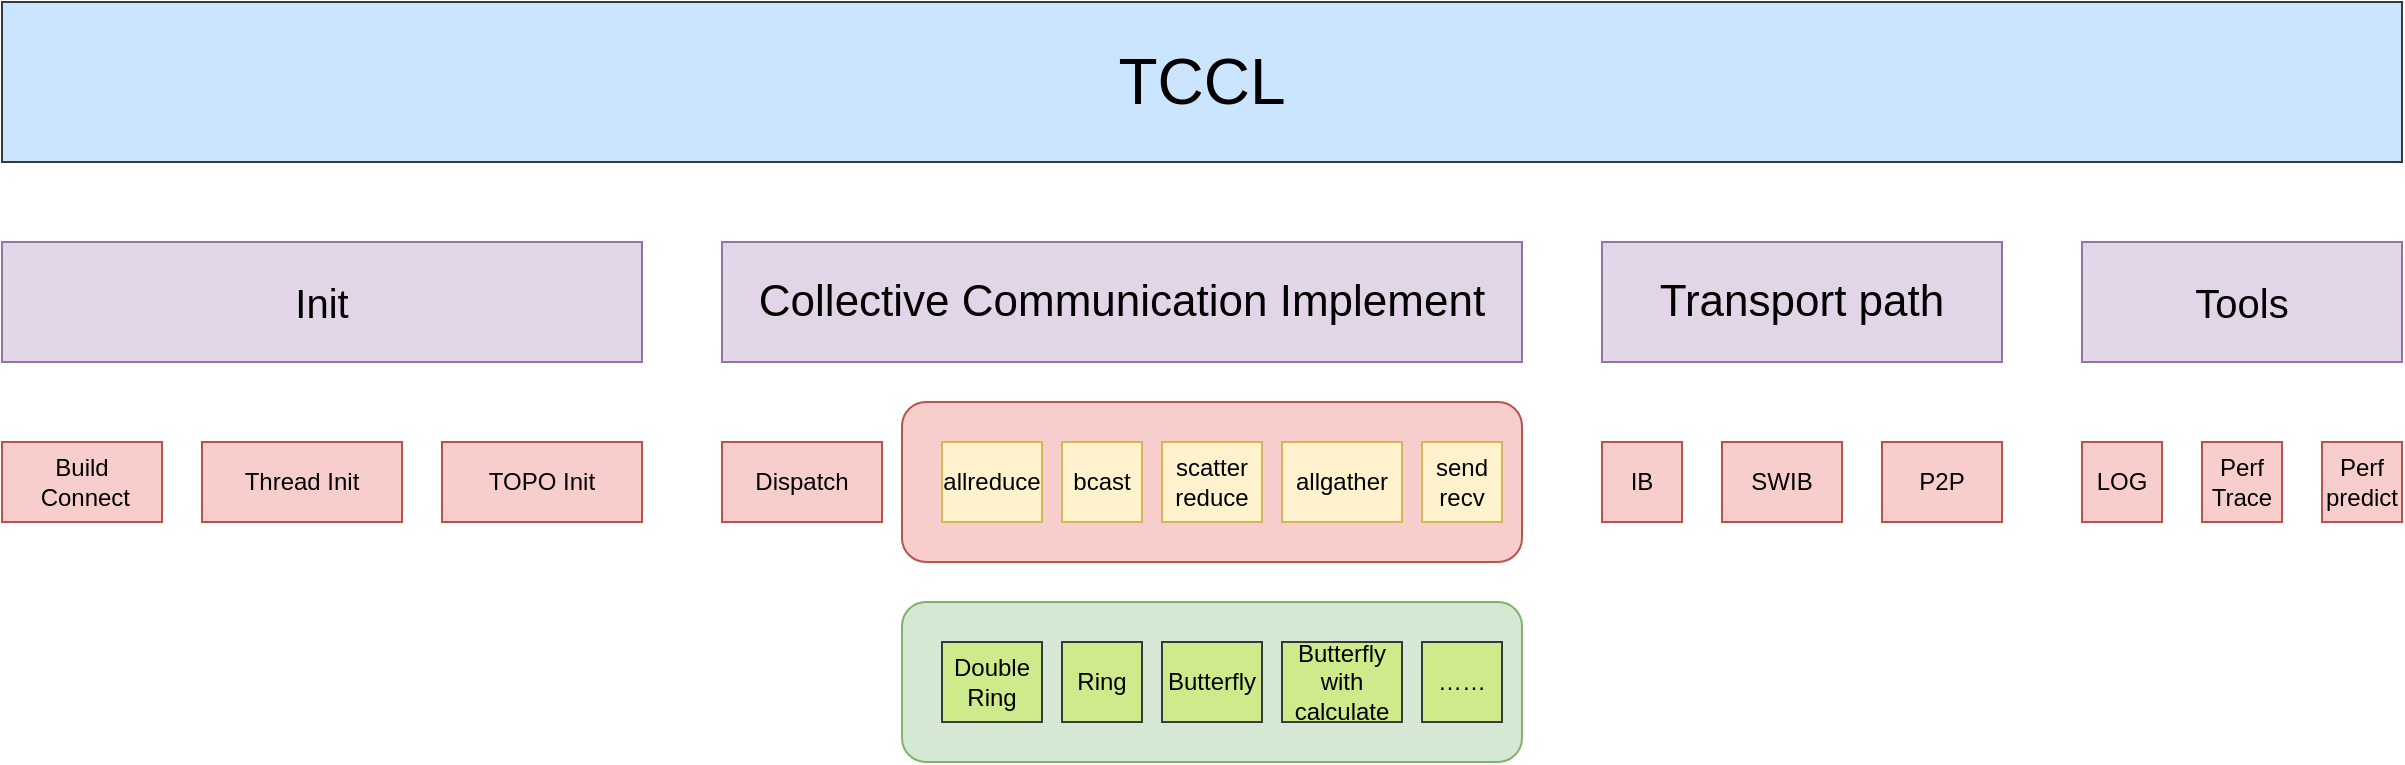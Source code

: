 <mxfile version="22.1.11" type="github">
  <diagram name="Page-1" id="VBRHtVJJGuexV8QGXjuE">
    <mxGraphModel dx="2074" dy="1146" grid="1" gridSize="10" guides="1" tooltips="1" connect="1" arrows="1" fold="1" page="1" pageScale="1" pageWidth="850" pageHeight="1100" math="0" shadow="0">
      <root>
        <mxCell id="0" />
        <mxCell id="1" parent="0" />
        <mxCell id="sg_Z7mvw4XHI6P6lNyN3-1" value="" style="rounded=1;whiteSpace=wrap;html=1;fillColor=#f8cecc;strokeColor=#b85450;" vertex="1" parent="1">
          <mxGeometry x="490" y="520" width="310" height="80" as="geometry" />
        </mxCell>
        <mxCell id="sg_Z7mvw4XHI6P6lNyN3-2" value="&lt;font style=&quot;font-size: 32px;&quot;&gt;TCCL&lt;/font&gt;" style="rounded=0;whiteSpace=wrap;html=1;fillColor=#cce5ff;strokeColor=#36393d;" vertex="1" parent="1">
          <mxGeometry x="40" y="320" width="1200" height="80" as="geometry" />
        </mxCell>
        <mxCell id="sg_Z7mvw4XHI6P6lNyN3-3" value="Init" style="rounded=0;whiteSpace=wrap;html=1;fillColor=#e1d5e7;strokeColor=#9673a6;fontSize=20;" vertex="1" parent="1">
          <mxGeometry x="40" y="440" width="320" height="60" as="geometry" />
        </mxCell>
        <mxCell id="sg_Z7mvw4XHI6P6lNyN3-4" value="Tools" style="rounded=0;whiteSpace=wrap;html=1;fillColor=#e1d5e7;strokeColor=#9673a6;fontSize=20;" vertex="1" parent="1">
          <mxGeometry x="1080" y="440" width="160" height="60" as="geometry" />
        </mxCell>
        <mxCell id="sg_Z7mvw4XHI6P6lNyN3-5" value="LOG" style="rounded=0;whiteSpace=wrap;html=1;fillColor=#f8cecc;strokeColor=#b85450;" vertex="1" parent="1">
          <mxGeometry x="1080" y="540" width="40" height="40" as="geometry" />
        </mxCell>
        <mxCell id="sg_Z7mvw4XHI6P6lNyN3-6" value="Perf Trace" style="rounded=0;whiteSpace=wrap;html=1;fillColor=#f8cecc;strokeColor=#b85450;" vertex="1" parent="1">
          <mxGeometry x="1140" y="540" width="40" height="40" as="geometry" />
        </mxCell>
        <mxCell id="sg_Z7mvw4XHI6P6lNyN3-7" value="&lt;font style=&quot;font-size: 22px;&quot;&gt;Transport path&lt;/font&gt;" style="rounded=0;whiteSpace=wrap;html=1;fillColor=#e1d5e7;strokeColor=#9673a6;fontSize=21;" vertex="1" parent="1">
          <mxGeometry x="840" y="440" width="200" height="60" as="geometry" />
        </mxCell>
        <mxCell id="sg_Z7mvw4XHI6P6lNyN3-8" value="Dispatch" style="rounded=0;whiteSpace=wrap;html=1;fillColor=#f8cecc;strokeColor=#b85450;" vertex="1" parent="1">
          <mxGeometry x="400" y="540" width="80" height="40" as="geometry" />
        </mxCell>
        <mxCell id="sg_Z7mvw4XHI6P6lNyN3-9" value="&lt;font style=&quot;font-size: 22px;&quot;&gt;Collective Communication Implement&lt;/font&gt;" style="rounded=0;whiteSpace=wrap;html=1;fillColor=#e1d5e7;strokeColor=#9673a6;" vertex="1" parent="1">
          <mxGeometry x="400" y="440" width="400" height="60" as="geometry" />
        </mxCell>
        <mxCell id="sg_Z7mvw4XHI6P6lNyN3-10" value="IB" style="rounded=0;whiteSpace=wrap;html=1;fillColor=#f8cecc;strokeColor=#b85450;" vertex="1" parent="1">
          <mxGeometry x="840" y="540" width="40" height="40" as="geometry" />
        </mxCell>
        <mxCell id="sg_Z7mvw4XHI6P6lNyN3-11" value="SWIB" style="rounded=0;whiteSpace=wrap;html=1;fillColor=#f8cecc;strokeColor=#b85450;" vertex="1" parent="1">
          <mxGeometry x="900" y="540" width="60" height="40" as="geometry" />
        </mxCell>
        <mxCell id="sg_Z7mvw4XHI6P6lNyN3-12" value="P2P" style="rounded=0;whiteSpace=wrap;html=1;fillColor=#f8cecc;strokeColor=#b85450;" vertex="1" parent="1">
          <mxGeometry x="980" y="540" width="60" height="40" as="geometry" />
        </mxCell>
        <mxCell id="sg_Z7mvw4XHI6P6lNyN3-13" value="allreduce" style="rounded=0;whiteSpace=wrap;html=1;fillColor=#fff2cc;strokeColor=#d6b656;" vertex="1" parent="1">
          <mxGeometry x="510" y="540" width="50" height="40" as="geometry" />
        </mxCell>
        <mxCell id="sg_Z7mvw4XHI6P6lNyN3-14" value="bcast" style="rounded=0;whiteSpace=wrap;html=1;fillColor=#fff2cc;strokeColor=#d6b656;" vertex="1" parent="1">
          <mxGeometry x="570" y="540" width="40" height="40" as="geometry" />
        </mxCell>
        <mxCell id="sg_Z7mvw4XHI6P6lNyN3-15" value="scatter&lt;br&gt;reduce" style="rounded=0;whiteSpace=wrap;html=1;fillColor=#fff2cc;strokeColor=#d6b656;" vertex="1" parent="1">
          <mxGeometry x="620" y="540" width="50" height="40" as="geometry" />
        </mxCell>
        <mxCell id="sg_Z7mvw4XHI6P6lNyN3-16" value="allgather" style="rounded=0;whiteSpace=wrap;html=1;fillColor=#fff2cc;strokeColor=#d6b656;" vertex="1" parent="1">
          <mxGeometry x="680" y="540" width="60" height="40" as="geometry" />
        </mxCell>
        <mxCell id="sg_Z7mvw4XHI6P6lNyN3-17" value="send&lt;br&gt;recv" style="rounded=0;whiteSpace=wrap;html=1;fillColor=#fff2cc;strokeColor=#d6b656;" vertex="1" parent="1">
          <mxGeometry x="750" y="540" width="40" height="40" as="geometry" />
        </mxCell>
        <mxCell id="sg_Z7mvw4XHI6P6lNyN3-18" value="Thread Init" style="rounded=0;whiteSpace=wrap;html=1;fillColor=#f8cecc;strokeColor=#b85450;" vertex="1" parent="1">
          <mxGeometry x="140" y="540" width="100" height="40" as="geometry" />
        </mxCell>
        <mxCell id="sg_Z7mvw4XHI6P6lNyN3-19" value="Build&lt;br&gt;&amp;nbsp;Connect" style="rounded=0;whiteSpace=wrap;html=1;fillColor=#f8cecc;strokeColor=#b85450;" vertex="1" parent="1">
          <mxGeometry x="40" y="540" width="80" height="40" as="geometry" />
        </mxCell>
        <mxCell id="sg_Z7mvw4XHI6P6lNyN3-20" value="Perf&lt;br&gt;predict" style="rounded=0;whiteSpace=wrap;html=1;fillColor=#f8cecc;strokeColor=#b85450;" vertex="1" parent="1">
          <mxGeometry x="1200" y="540" width="40" height="40" as="geometry" />
        </mxCell>
        <mxCell id="sg_Z7mvw4XHI6P6lNyN3-21" value="TOPO Init" style="rounded=0;whiteSpace=wrap;html=1;fillColor=#f8cecc;strokeColor=#b85450;" vertex="1" parent="1">
          <mxGeometry x="260" y="540" width="100" height="40" as="geometry" />
        </mxCell>
        <mxCell id="sg_Z7mvw4XHI6P6lNyN3-22" value="" style="rounded=1;whiteSpace=wrap;html=1;fillColor=#d5e8d4;strokeColor=#82b366;" vertex="1" parent="1">
          <mxGeometry x="490" y="620" width="310" height="80" as="geometry" />
        </mxCell>
        <mxCell id="sg_Z7mvw4XHI6P6lNyN3-23" value="Double Ring" style="rounded=0;whiteSpace=wrap;html=1;fillColor=#cdeb8b;strokeColor=#36393d;" vertex="1" parent="1">
          <mxGeometry x="510" y="640" width="50" height="40" as="geometry" />
        </mxCell>
        <mxCell id="sg_Z7mvw4XHI6P6lNyN3-24" value="Ring" style="rounded=0;whiteSpace=wrap;html=1;fillColor=#cdeb8b;strokeColor=#36393d;" vertex="1" parent="1">
          <mxGeometry x="570" y="640" width="40" height="40" as="geometry" />
        </mxCell>
        <mxCell id="sg_Z7mvw4XHI6P6lNyN3-25" value="Butterfly" style="rounded=0;whiteSpace=wrap;html=1;fillColor=#cdeb8b;strokeColor=#36393d;" vertex="1" parent="1">
          <mxGeometry x="620" y="640" width="50" height="40" as="geometry" />
        </mxCell>
        <mxCell id="sg_Z7mvw4XHI6P6lNyN3-26" value="Butterfly with calculate" style="rounded=0;whiteSpace=wrap;html=1;fillColor=#cdeb8b;strokeColor=#36393d;" vertex="1" parent="1">
          <mxGeometry x="680" y="640" width="60" height="40" as="geometry" />
        </mxCell>
        <mxCell id="sg_Z7mvw4XHI6P6lNyN3-27" value="……" style="rounded=0;whiteSpace=wrap;html=1;fillColor=#cdeb8b;strokeColor=#36393d;" vertex="1" parent="1">
          <mxGeometry x="750" y="640" width="40" height="40" as="geometry" />
        </mxCell>
      </root>
    </mxGraphModel>
  </diagram>
</mxfile>
